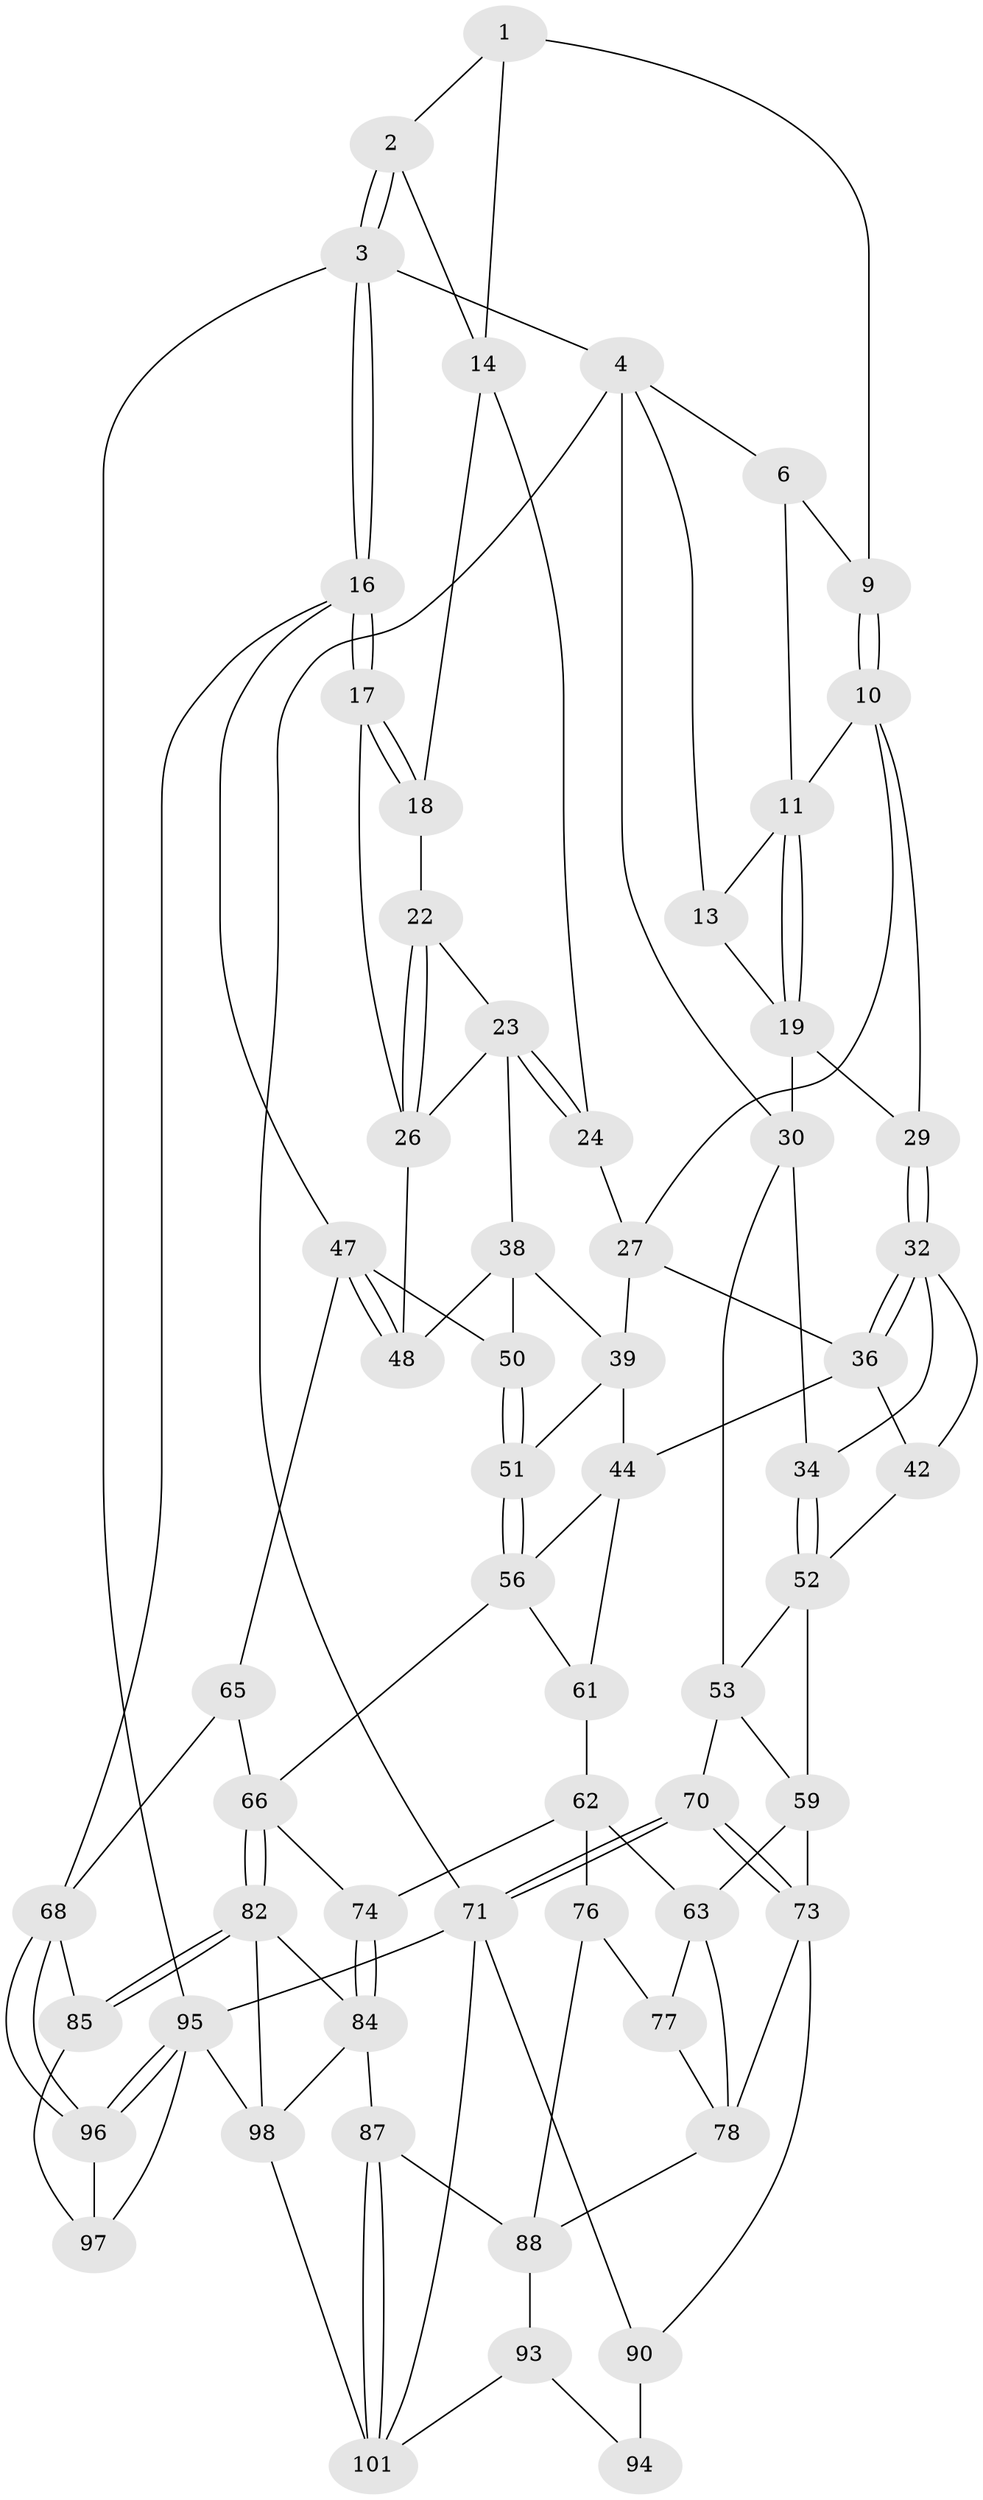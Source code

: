 // original degree distribution, {3: 0.0196078431372549, 4: 0.24509803921568626, 6: 0.22549019607843138, 5: 0.5098039215686274}
// Generated by graph-tools (version 1.1) at 2025/38/02/21/25 10:38:58]
// undirected, 62 vertices, 133 edges
graph export_dot {
graph [start="1"]
  node [color=gray90,style=filled];
  1 [pos="+0.6581390328823962+0",super="+8"];
  2 [pos="+0.8700595041833097+0"];
  3 [pos="+1+0"];
  4 [pos="+0+0",super="+5"];
  6 [pos="+0.2932168238095975+0",super="+7"];
  9 [pos="+0.5150902802748141+0.13011816916553326"];
  10 [pos="+0.5136561623975524+0.13062963908183337",super="+28"];
  11 [pos="+0.37363187184780483+0.05008931201762872",super="+12"];
  13 [pos="+0.1937029913467641+0.15722939499134658"];
  14 [pos="+0.8494474293396279+0",super="+15"];
  16 [pos="+1+0.25235543346924333",super="+46"];
  17 [pos="+1+0.24588870882416655",super="+25"];
  18 [pos="+0.855247125938688+0.03527464950484039",super="+21"];
  19 [pos="+0.2792955292903503+0.2127616806284951",super="+20"];
  22 [pos="+0.8515705765059778+0.05176964439122232"];
  23 [pos="+0.6905536366476109+0.23600911763268023",super="+37"];
  24 [pos="+0.6674677714112391+0.21489956709408467"];
  26 [pos="+0.8704423821737384+0.28689971791813557",super="+40"];
  27 [pos="+0.49098660069385686+0.29161296822568494",super="+35"];
  29 [pos="+0.31963837391904987+0.23706596472026423"];
  30 [pos="+0.13291707161380728+0.25822980583956784",super="+31"];
  32 [pos="+0.3249555211223747+0.24516657859414134",super="+33"];
  34 [pos="+0.18024536536408373+0.41526345532382636"];
  36 [pos="+0.44561569239587767+0.3194744182737885",super="+41"];
  38 [pos="+0.6778794271534153+0.37747828870192146",super="+49"];
  39 [pos="+0.6279352214643344+0.39122543649609504",super="+43"];
  42 [pos="+0.37451472963438964+0.463295482535044"];
  44 [pos="+0.5241471786713499+0.4707957367341517",super="+45"];
  47 [pos="+0.9948302588574237+0.5175814288929387",super="+58"];
  48 [pos="+0.9215221879309611+0.4539300597612838"];
  50 [pos="+0.7285017413809057+0.514529805280567"];
  51 [pos="+0.6484715376201098+0.5926764995245831"];
  52 [pos="+0.18056852338262508+0.4179170471233708",super="+55"];
  53 [pos="+0.06626754749359111+0.4946406460212367",super="+54"];
  56 [pos="+0.620288678271006+0.6511690489477013",super="+57"];
  59 [pos="+0.2393393775557699+0.593879187279906",super="+60"];
  61 [pos="+0.443442503092777+0.6142693222729271"];
  62 [pos="+0.4414505923392755+0.6173474472195781",super="+75"];
  63 [pos="+0.40851272999320765+0.6357923739136067",super="+64"];
  65 [pos="+0.802159869405543+0.7122039992311815"];
  66 [pos="+0.7293706262119924+0.7411255219610459",super="+67"];
  68 [pos="+1+0.7341729686554826",super="+69"];
  70 [pos="+0+0.6827644630862306"];
  71 [pos="+0+0.9268358578366288",super="+72"];
  73 [pos="+0.10623733037366676+0.7058175663047354",super="+81"];
  74 [pos="+0.5556645800153057+0.7724499918523463"];
  76 [pos="+0.4285446639430817+0.8027734573456377",super="+89"];
  77 [pos="+0.4077834258149341+0.6578695984577436",super="+80"];
  78 [pos="+0.32563856493734084+0.7372546123162326",super="+79"];
  82 [pos="+0.7218600784521473+0.9165926345119486",super="+83"];
  84 [pos="+0.5594220506558432+0.792072083191157",super="+86"];
  85 [pos="+0.7970403634214642+0.9170034361952442"];
  87 [pos="+0.5008161800103763+0.946494377490958"];
  88 [pos="+0.46795996886801555+0.9026295029458271",super="+92"];
  90 [pos="+0.1518189957353744+0.8569878493140463",super="+91"];
  93 [pos="+0.21337964468233014+0.9543656413486905"];
  94 [pos="+0.2126340189527599+0.9534148311304415"];
  95 [pos="+1+1",super="+99"];
  96 [pos="+1+0.7887211526595826"];
  97 [pos="+0.8597734832435113+0.9803950912368599"];
  98 [pos="+0.6952004803389763+0.9443541376878782",super="+100"];
  101 [pos="+0.3779678692012439+1",super="+102"];
  1 -- 2;
  1 -- 9;
  1 -- 14;
  2 -- 3;
  2 -- 3;
  2 -- 14;
  3 -- 4;
  3 -- 16;
  3 -- 16;
  3 -- 95;
  4 -- 71;
  4 -- 30;
  4 -- 13;
  4 -- 6;
  6 -- 11;
  6 -- 9;
  9 -- 10;
  9 -- 10;
  10 -- 11;
  10 -- 27;
  10 -- 29;
  11 -- 19;
  11 -- 19;
  11 -- 13;
  13 -- 19;
  14 -- 18;
  14 -- 24;
  16 -- 17;
  16 -- 17;
  16 -- 68;
  16 -- 47;
  17 -- 18 [weight=2];
  17 -- 18;
  17 -- 26;
  18 -- 22;
  19 -- 29;
  19 -- 30;
  22 -- 23;
  22 -- 26;
  22 -- 26;
  23 -- 24;
  23 -- 24;
  23 -- 26;
  23 -- 38;
  24 -- 27;
  26 -- 48;
  27 -- 36;
  27 -- 39;
  29 -- 32;
  29 -- 32;
  30 -- 34;
  30 -- 53;
  32 -- 36;
  32 -- 36;
  32 -- 34;
  32 -- 42;
  34 -- 52;
  34 -- 52;
  36 -- 42;
  36 -- 44;
  38 -- 39;
  38 -- 48;
  38 -- 50;
  39 -- 51;
  39 -- 44;
  42 -- 52;
  44 -- 56;
  44 -- 61;
  47 -- 48;
  47 -- 48;
  47 -- 65;
  47 -- 50;
  50 -- 51;
  50 -- 51;
  51 -- 56;
  51 -- 56;
  52 -- 53;
  52 -- 59;
  53 -- 70;
  53 -- 59;
  56 -- 61;
  56 -- 66;
  59 -- 63;
  59 -- 73;
  61 -- 62;
  62 -- 63;
  62 -- 74;
  62 -- 76;
  63 -- 77;
  63 -- 78;
  65 -- 66;
  65 -- 68;
  66 -- 82;
  66 -- 82;
  66 -- 74;
  68 -- 96;
  68 -- 96;
  68 -- 85;
  70 -- 71;
  70 -- 71;
  70 -- 73;
  70 -- 73;
  71 -- 95;
  71 -- 90;
  71 -- 101;
  73 -- 90;
  73 -- 78;
  74 -- 84;
  74 -- 84;
  76 -- 77 [weight=2];
  76 -- 88;
  77 -- 78;
  78 -- 88;
  82 -- 85;
  82 -- 85;
  82 -- 84;
  82 -- 98;
  84 -- 98;
  84 -- 87;
  85 -- 97;
  87 -- 88;
  87 -- 101;
  87 -- 101;
  88 -- 93;
  90 -- 94 [weight=2];
  93 -- 94;
  93 -- 101;
  95 -- 96;
  95 -- 96;
  95 -- 97;
  95 -- 98;
  96 -- 97;
  98 -- 101;
}
